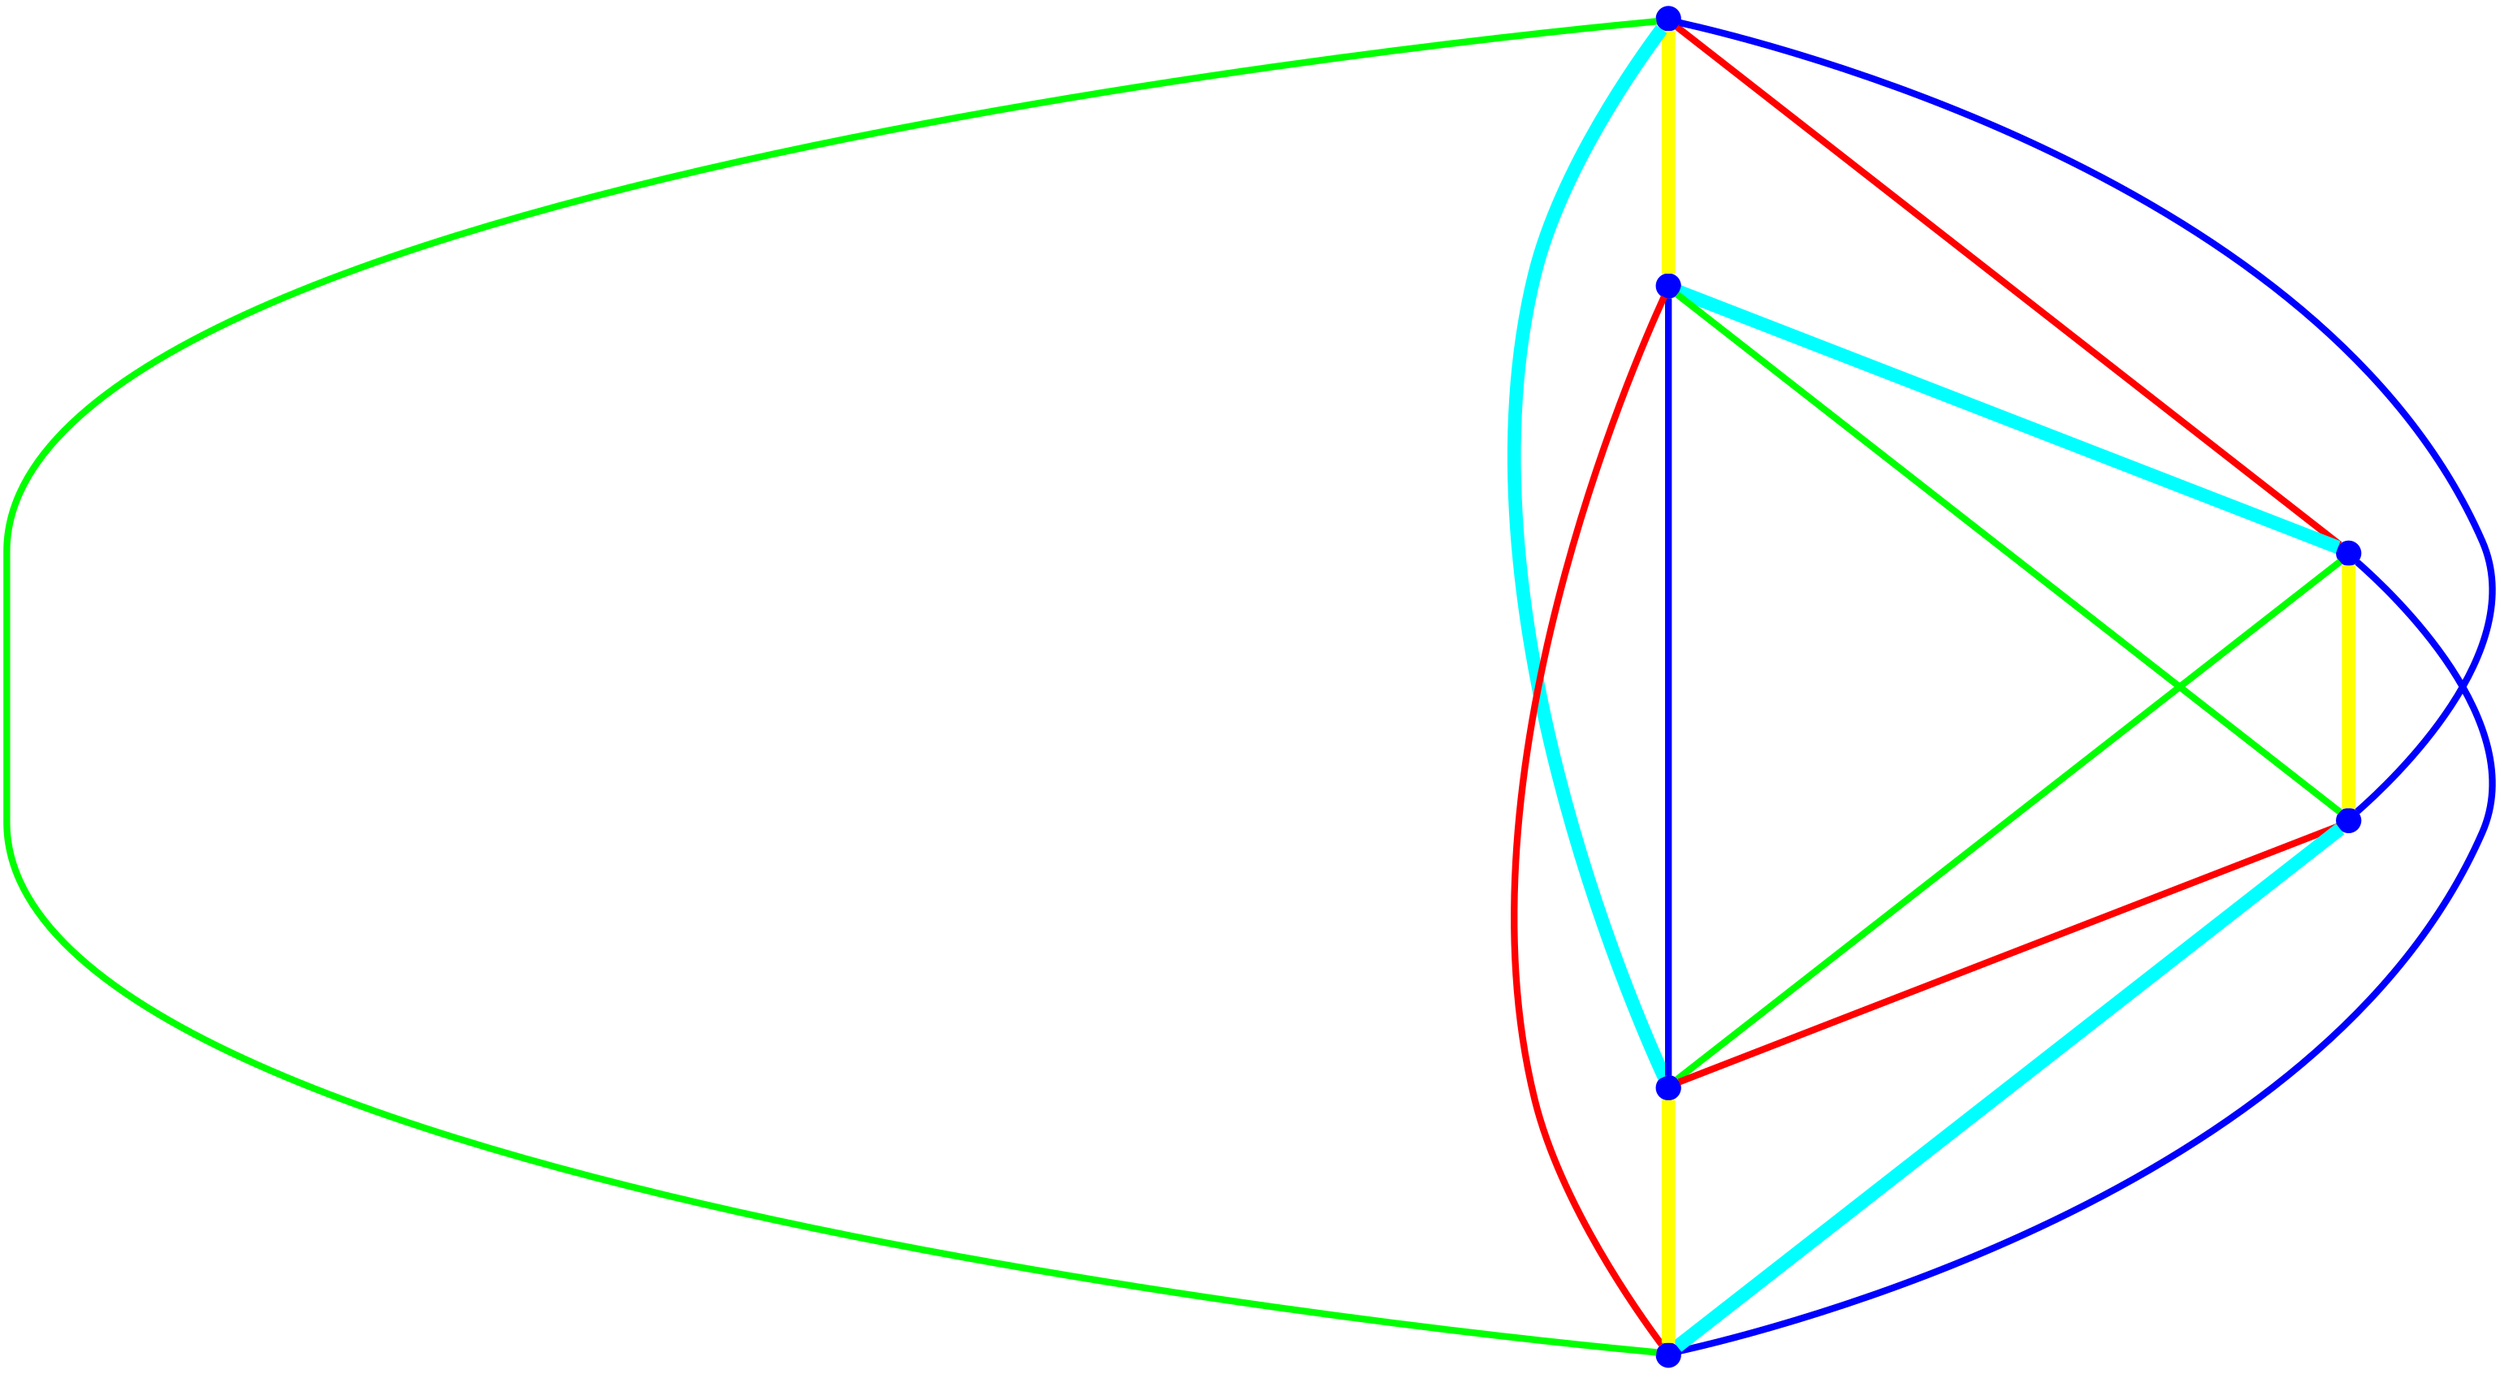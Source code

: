 graph {
ranksep=2
nodesep=2
node [label="" shape=circle style=filled fixedsize=true color=blue fillcolor=blue width=0.2];
"1" -- "2" [style="solid",penwidth="8",color="yellow"];
"1" -- "3" [style="solid",penwidth="4",color="red"];
"1" -- "4" [style="solid",penwidth="4",color="blue"];
"1" -- "5" [style="solid",penwidth="8",color="cyan"];
"1" -- "6" [style="solid",penwidth="4",color="green"];
"2" -- "3" [style="solid",penwidth="8",color="cyan"];
"2" -- "4" [style="solid",penwidth="4",color="green"];
"2" -- "5" [style="solid",penwidth="4",color="blue"];
"2" -- "6" [style="solid",penwidth="4",color="red"];
"3" -- "4" [style="solid",penwidth="8",color="yellow"];
"3" -- "5" [style="solid",penwidth="4",color="green"];
"3" -- "6" [style="solid",penwidth="4",color="blue"];
"4" -- "5" [style="solid",penwidth="4",color="red"];
"4" -- "6" [style="solid",penwidth="8",color="cyan"];
"5" -- "6" [style="solid",penwidth="8",color="yellow"];
}
